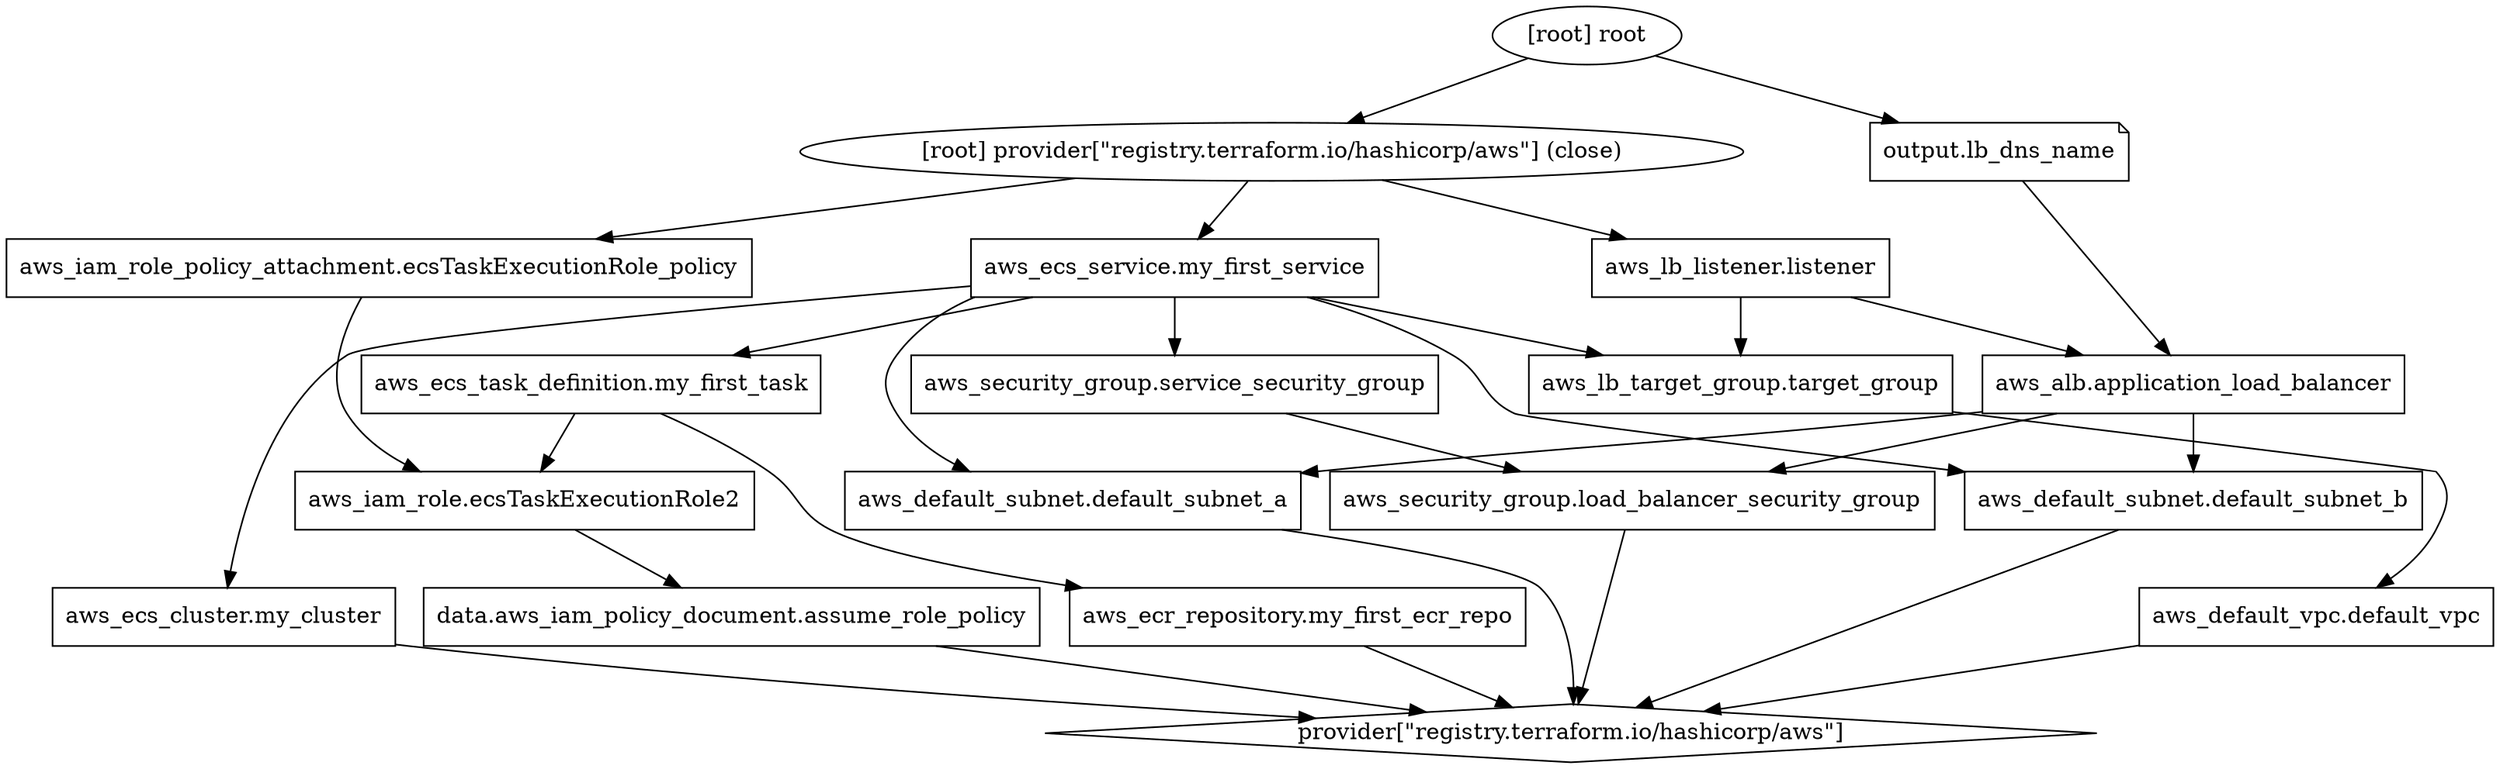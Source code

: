 digraph {
	compound = "true"
	newrank = "true"
	subgraph "root" {
		"[root] aws_alb.application_load_balancer (expand)" [label = "aws_alb.application_load_balancer", shape = "box"]
		"[root] aws_default_subnet.default_subnet_a (expand)" [label = "aws_default_subnet.default_subnet_a", shape = "box"]
		"[root] aws_default_subnet.default_subnet_b (expand)" [label = "aws_default_subnet.default_subnet_b", shape = "box"]
		"[root] aws_default_vpc.default_vpc (expand)" [label = "aws_default_vpc.default_vpc", shape = "box"]
		"[root] aws_ecr_repository.my_first_ecr_repo (expand)" [label = "aws_ecr_repository.my_first_ecr_repo", shape = "box"]
		"[root] aws_ecs_cluster.my_cluster (expand)" [label = "aws_ecs_cluster.my_cluster", shape = "box"]
		"[root] aws_ecs_service.my_first_service (expand)" [label = "aws_ecs_service.my_first_service", shape = "box"]
		"[root] aws_ecs_task_definition.my_first_task (expand)" [label = "aws_ecs_task_definition.my_first_task", shape = "box"]
		"[root] aws_iam_role.ecsTaskExecutionRole2 (expand)" [label = "aws_iam_role.ecsTaskExecutionRole2", shape = "box"]
		"[root] aws_iam_role_policy_attachment.ecsTaskExecutionRole_policy (expand)" [label = "aws_iam_role_policy_attachment.ecsTaskExecutionRole_policy", shape = "box"]
		"[root] aws_lb_listener.listener (expand)" [label = "aws_lb_listener.listener", shape = "box"]
		"[root] aws_lb_target_group.target_group (expand)" [label = "aws_lb_target_group.target_group", shape = "box"]
		"[root] aws_security_group.load_balancer_security_group (expand)" [label = "aws_security_group.load_balancer_security_group", shape = "box"]
		"[root] aws_security_group.service_security_group (expand)" [label = "aws_security_group.service_security_group", shape = "box"]
		"[root] data.aws_iam_policy_document.assume_role_policy (expand)" [label = "data.aws_iam_policy_document.assume_role_policy", shape = "box"]
		"[root] output.lb_dns_name" [label = "output.lb_dns_name", shape = "note"]
		"[root] provider[\"registry.terraform.io/hashicorp/aws\"]" [label = "provider[\"registry.terraform.io/hashicorp/aws\"]", shape = "diamond"]
		"[root] aws_alb.application_load_balancer (expand)" -> "[root] aws_default_subnet.default_subnet_a (expand)"
		"[root] aws_alb.application_load_balancer (expand)" -> "[root] aws_default_subnet.default_subnet_b (expand)"
		"[root] aws_alb.application_load_balancer (expand)" -> "[root] aws_security_group.load_balancer_security_group (expand)"
		"[root] aws_default_subnet.default_subnet_a (expand)" -> "[root] provider[\"registry.terraform.io/hashicorp/aws\"]"
		"[root] aws_default_subnet.default_subnet_b (expand)" -> "[root] provider[\"registry.terraform.io/hashicorp/aws\"]"
		"[root] aws_default_vpc.default_vpc (expand)" -> "[root] provider[\"registry.terraform.io/hashicorp/aws\"]"
		"[root] aws_ecr_repository.my_first_ecr_repo (expand)" -> "[root] provider[\"registry.terraform.io/hashicorp/aws\"]"
		"[root] aws_ecs_cluster.my_cluster (expand)" -> "[root] provider[\"registry.terraform.io/hashicorp/aws\"]"
		"[root] aws_ecs_service.my_first_service (expand)" -> "[root] aws_default_subnet.default_subnet_a (expand)"
		"[root] aws_ecs_service.my_first_service (expand)" -> "[root] aws_default_subnet.default_subnet_b (expand)"
		"[root] aws_ecs_service.my_first_service (expand)" -> "[root] aws_ecs_cluster.my_cluster (expand)"
		"[root] aws_ecs_service.my_first_service (expand)" -> "[root] aws_ecs_task_definition.my_first_task (expand)"
		"[root] aws_ecs_service.my_first_service (expand)" -> "[root] aws_lb_target_group.target_group (expand)"
		"[root] aws_ecs_service.my_first_service (expand)" -> "[root] aws_security_group.service_security_group (expand)"
		"[root] aws_ecs_task_definition.my_first_task (expand)" -> "[root] aws_ecr_repository.my_first_ecr_repo (expand)"
		"[root] aws_ecs_task_definition.my_first_task (expand)" -> "[root] aws_iam_role.ecsTaskExecutionRole2 (expand)"
		"[root] aws_iam_role.ecsTaskExecutionRole2 (expand)" -> "[root] data.aws_iam_policy_document.assume_role_policy (expand)"
		"[root] aws_iam_role_policy_attachment.ecsTaskExecutionRole_policy (expand)" -> "[root] aws_iam_role.ecsTaskExecutionRole2 (expand)"
		"[root] aws_lb_listener.listener (expand)" -> "[root] aws_alb.application_load_balancer (expand)"
		"[root] aws_lb_listener.listener (expand)" -> "[root] aws_lb_target_group.target_group (expand)"
		"[root] aws_lb_target_group.target_group (expand)" -> "[root] aws_default_vpc.default_vpc (expand)"
		"[root] aws_security_group.load_balancer_security_group (expand)" -> "[root] provider[\"registry.terraform.io/hashicorp/aws\"]"
		"[root] aws_security_group.service_security_group (expand)" -> "[root] aws_security_group.load_balancer_security_group (expand)"
		"[root] data.aws_iam_policy_document.assume_role_policy (expand)" -> "[root] provider[\"registry.terraform.io/hashicorp/aws\"]"
		"[root] output.lb_dns_name" -> "[root] aws_alb.application_load_balancer (expand)"
		"[root] provider[\"registry.terraform.io/hashicorp/aws\"] (close)" -> "[root] aws_ecs_service.my_first_service (expand)"
		"[root] provider[\"registry.terraform.io/hashicorp/aws\"] (close)" -> "[root] aws_iam_role_policy_attachment.ecsTaskExecutionRole_policy (expand)"
		"[root] provider[\"registry.terraform.io/hashicorp/aws\"] (close)" -> "[root] aws_lb_listener.listener (expand)"
		"[root] root" -> "[root] output.lb_dns_name"
		"[root] root" -> "[root] provider[\"registry.terraform.io/hashicorp/aws\"] (close)"
	}
}

